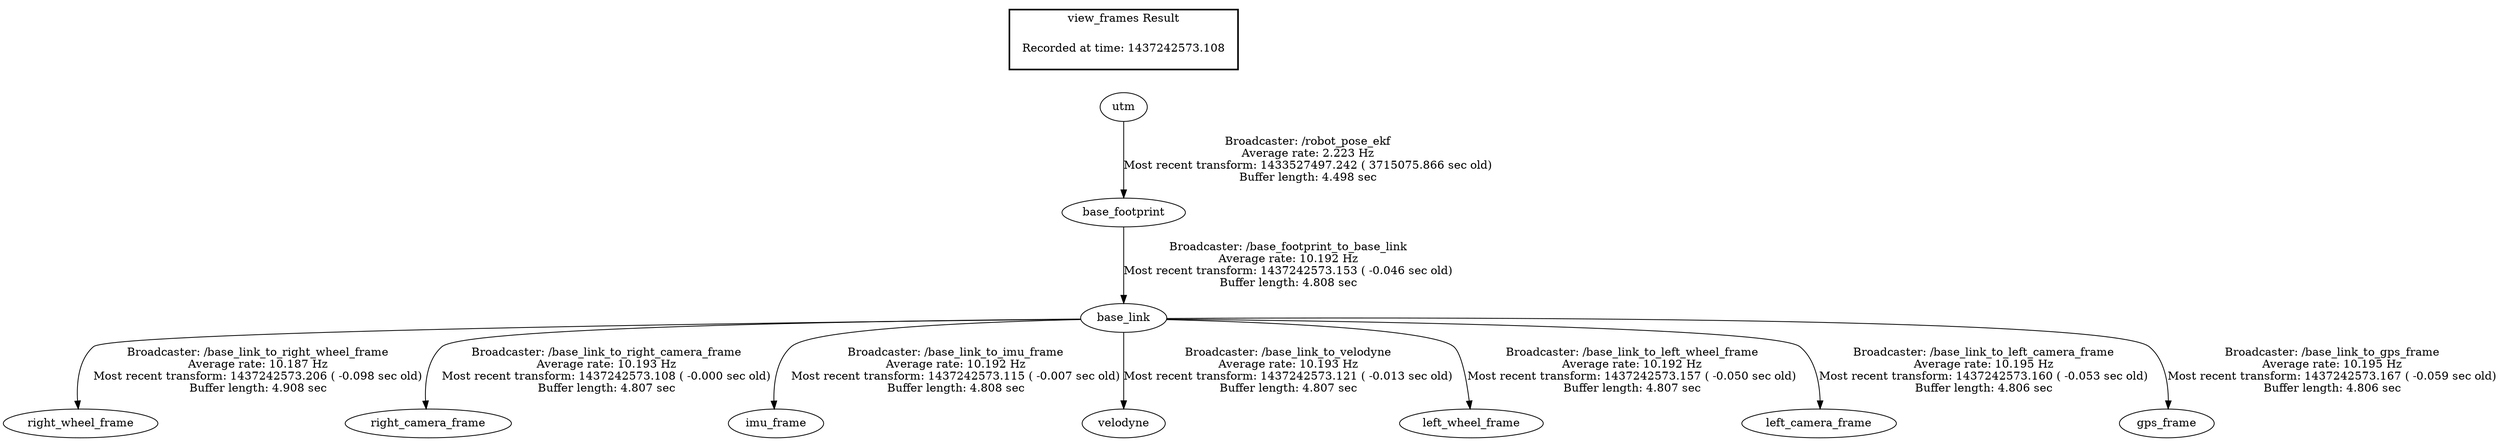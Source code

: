 digraph G {
"base_link" -> "right_wheel_frame"[label="Broadcaster: /base_link_to_right_wheel_frame\nAverage rate: 10.187 Hz\nMost recent transform: 1437242573.206 ( -0.098 sec old)\nBuffer length: 4.908 sec\n"];
"base_footprint" -> "base_link"[label="Broadcaster: /base_footprint_to_base_link\nAverage rate: 10.192 Hz\nMost recent transform: 1437242573.153 ( -0.046 sec old)\nBuffer length: 4.808 sec\n"];
"base_link" -> "right_camera_frame"[label="Broadcaster: /base_link_to_right_camera_frame\nAverage rate: 10.193 Hz\nMost recent transform: 1437242573.108 ( -0.000 sec old)\nBuffer length: 4.807 sec\n"];
"base_link" -> "imu_frame"[label="Broadcaster: /base_link_to_imu_frame\nAverage rate: 10.192 Hz\nMost recent transform: 1437242573.115 ( -0.007 sec old)\nBuffer length: 4.808 sec\n"];
"utm" -> "base_footprint"[label="Broadcaster: /robot_pose_ekf\nAverage rate: 2.223 Hz\nMost recent transform: 1433527497.242 ( 3715075.866 sec old)\nBuffer length: 4.498 sec\n"];
"base_link" -> "velodyne"[label="Broadcaster: /base_link_to_velodyne\nAverage rate: 10.193 Hz\nMost recent transform: 1437242573.121 ( -0.013 sec old)\nBuffer length: 4.807 sec\n"];
"base_link" -> "left_wheel_frame"[label="Broadcaster: /base_link_to_left_wheel_frame\nAverage rate: 10.192 Hz\nMost recent transform: 1437242573.157 ( -0.050 sec old)\nBuffer length: 4.807 sec\n"];
"base_link" -> "left_camera_frame"[label="Broadcaster: /base_link_to_left_camera_frame\nAverage rate: 10.195 Hz\nMost recent transform: 1437242573.160 ( -0.053 sec old)\nBuffer length: 4.806 sec\n"];
"base_link" -> "gps_frame"[label="Broadcaster: /base_link_to_gps_frame\nAverage rate: 10.195 Hz\nMost recent transform: 1437242573.167 ( -0.059 sec old)\nBuffer length: 4.806 sec\n"];
edge [style=invis];
 subgraph cluster_legend { style=bold; color=black; label ="view_frames Result";
"Recorded at time: 1437242573.108"[ shape=plaintext ] ;
 }->"utm";
}